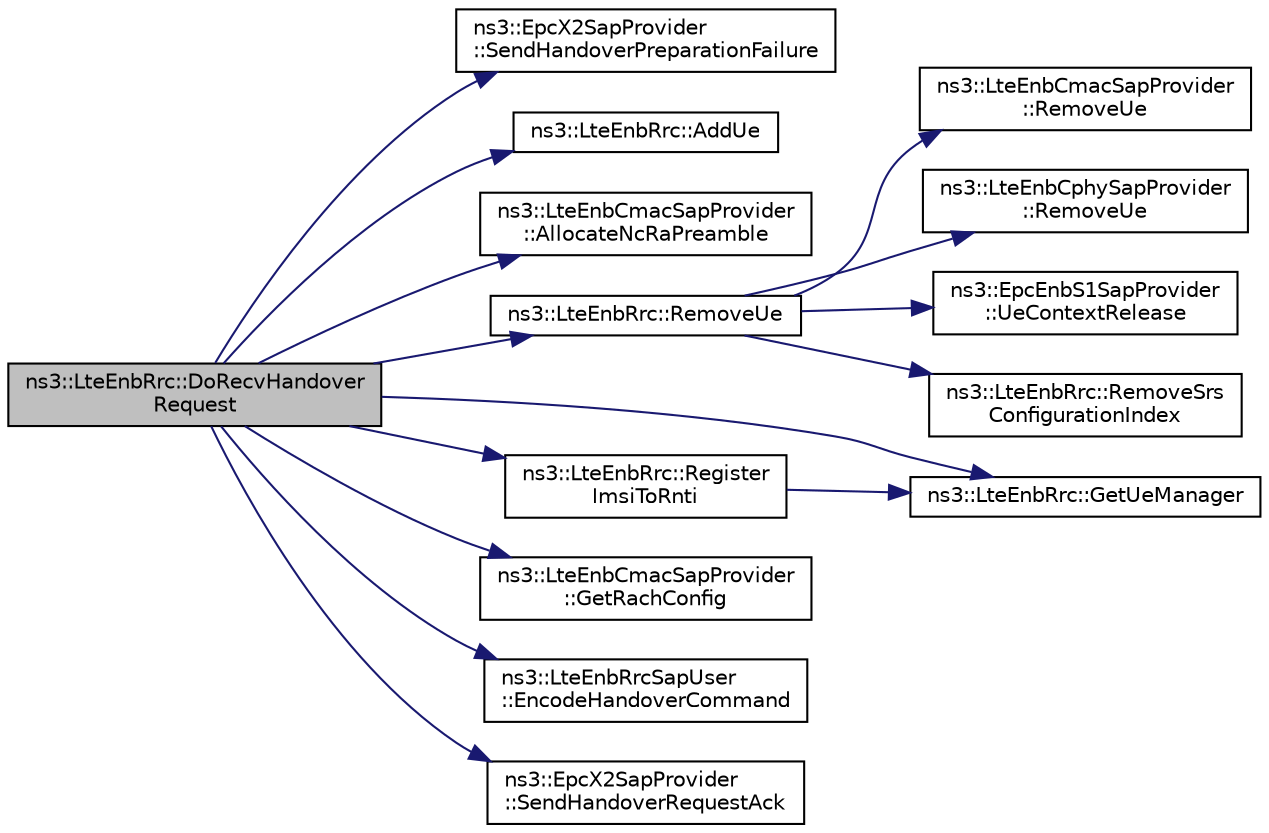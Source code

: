 digraph "ns3::LteEnbRrc::DoRecvHandoverRequest"
{
  edge [fontname="Helvetica",fontsize="10",labelfontname="Helvetica",labelfontsize="10"];
  node [fontname="Helvetica",fontsize="10",shape=record];
  rankdir="LR";
  Node1 [label="ns3::LteEnbRrc::DoRecvHandover\lRequest",height=0.2,width=0.4,color="black", fillcolor="grey75", style="filled", fontcolor="black"];
  Node1 -> Node2 [color="midnightblue",fontsize="10",style="solid"];
  Node2 [label="ns3::EpcX2SapProvider\l::SendHandoverPreparationFailure",height=0.2,width=0.4,color="black", fillcolor="white", style="filled",URL="$d4/d17/classns3_1_1EpcX2SapProvider.html#ab88e7c840efe967b8a7514d357991e2b"];
  Node1 -> Node3 [color="midnightblue",fontsize="10",style="solid"];
  Node3 [label="ns3::LteEnbRrc::AddUe",height=0.2,width=0.4,color="black", fillcolor="white", style="filled",URL="$de/d65/classns3_1_1LteEnbRrc.html#a7e7972444b688ab643bb1ff3122012d3",tooltip="after random access , rnti would be allocated "];
  Node1 -> Node4 [color="midnightblue",fontsize="10",style="solid"];
  Node4 [label="ns3::LteEnbCmacSapProvider\l::AllocateNcRaPreamble",height=0.2,width=0.4,color="black", fillcolor="white", style="filled",URL="$dd/d73/classns3_1_1LteEnbCmacSapProvider.html#a6a5be04fd0a0de8a5df57625911ecd35"];
  Node1 -> Node5 [color="midnightblue",fontsize="10",style="solid"];
  Node5 [label="ns3::LteEnbRrc::RemoveUe",height=0.2,width=0.4,color="black", fillcolor="white", style="filled",URL="$de/d65/classns3_1_1LteEnbRrc.html#a0e507111feeaf6e7f34555b6141525f7"];
  Node5 -> Node6 [color="midnightblue",fontsize="10",style="solid"];
  Node6 [label="ns3::LteEnbCmacSapProvider\l::RemoveUe",height=0.2,width=0.4,color="black", fillcolor="white", style="filled",URL="$dd/d73/classns3_1_1LteEnbCmacSapProvider.html#aad910503052260849718b3d652d163f9"];
  Node5 -> Node7 [color="midnightblue",fontsize="10",style="solid"];
  Node7 [label="ns3::LteEnbCphySapProvider\l::RemoveUe",height=0.2,width=0.4,color="black", fillcolor="white", style="filled",URL="$db/d1a/classns3_1_1LteEnbCphySapProvider.html#a91270ace0ff572f87ca50e95bbe9535e"];
  Node5 -> Node8 [color="midnightblue",fontsize="10",style="solid"];
  Node8 [label="ns3::EpcEnbS1SapProvider\l::UeContextRelease",height=0.2,width=0.4,color="black", fillcolor="white", style="filled",URL="$d6/d42/classns3_1_1EpcEnbS1SapProvider.html#a0b36291eb6b5ceb0f5bae61fc71944d9"];
  Node5 -> Node9 [color="midnightblue",fontsize="10",style="solid"];
  Node9 [label="ns3::LteEnbRrc::RemoveSrs\lConfigurationIndex",height=0.2,width=0.4,color="black", fillcolor="white", style="filled",URL="$de/d65/classns3_1_1LteEnbRrc.html#af6895c64bf0626b4f0a6076a1e74f3b5"];
  Node1 -> Node10 [color="midnightblue",fontsize="10",style="solid"];
  Node10 [label="ns3::LteEnbRrc::GetUeManager",height=0.2,width=0.4,color="black", fillcolor="white", style="filled",URL="$de/d65/classns3_1_1LteEnbRrc.html#a875653948b565dc50b33f6a0434e32d9"];
  Node1 -> Node11 [color="midnightblue",fontsize="10",style="solid"];
  Node11 [label="ns3::LteEnbRrc::Register\lImsiToRnti",height=0.2,width=0.4,color="black", fillcolor="white", style="filled",URL="$de/d65/classns3_1_1LteEnbRrc.html#a892009f50761e0c6a8c4a8f8fb0860be"];
  Node11 -> Node10 [color="midnightblue",fontsize="10",style="solid"];
  Node1 -> Node12 [color="midnightblue",fontsize="10",style="solid"];
  Node12 [label="ns3::LteEnbCmacSapProvider\l::GetRachConfig",height=0.2,width=0.4,color="black", fillcolor="white", style="filled",URL="$dd/d73/classns3_1_1LteEnbCmacSapProvider.html#a12632261a38a19676a1853bba76cea24"];
  Node1 -> Node13 [color="midnightblue",fontsize="10",style="solid"];
  Node13 [label="ns3::LteEnbRrcSapUser\l::EncodeHandoverCommand",height=0.2,width=0.4,color="black", fillcolor="white", style="filled",URL="$dc/d92/classns3_1_1LteEnbRrcSapUser.html#a3df7c56ab7b01b04c5745a117a9bc13a"];
  Node1 -> Node14 [color="midnightblue",fontsize="10",style="solid"];
  Node14 [label="ns3::EpcX2SapProvider\l::SendHandoverRequestAck",height=0.2,width=0.4,color="black", fillcolor="white", style="filled",URL="$d4/d17/classns3_1_1EpcX2SapProvider.html#a1675338e78f6d98636db777a3b771f60"];
}
